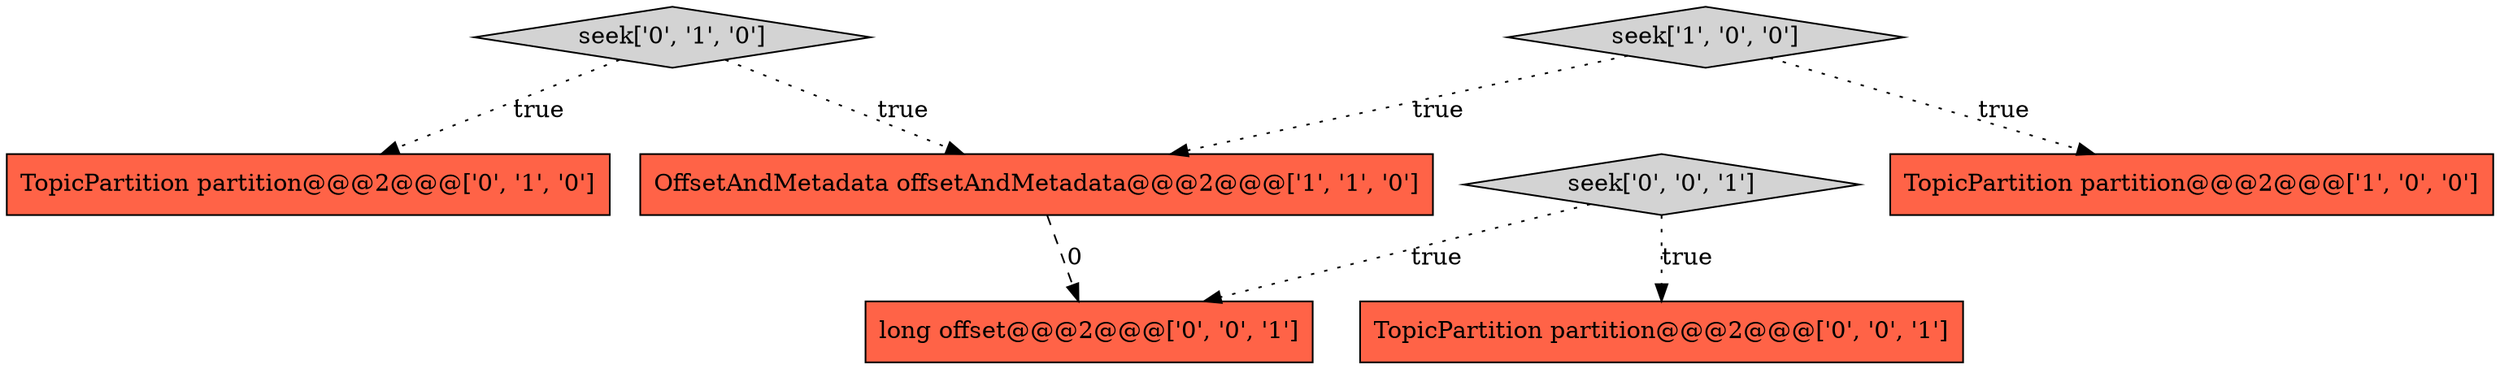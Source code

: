 digraph {
2 [style = filled, label = "OffsetAndMetadata offsetAndMetadata@@@2@@@['1', '1', '0']", fillcolor = tomato, shape = box image = "AAA0AAABBB1BBB"];
7 [style = filled, label = "long offset@@@2@@@['0', '0', '1']", fillcolor = tomato, shape = box image = "AAA0AAABBB3BBB"];
3 [style = filled, label = "seek['0', '1', '0']", fillcolor = lightgray, shape = diamond image = "AAA0AAABBB2BBB"];
1 [style = filled, label = "TopicPartition partition@@@2@@@['1', '0', '0']", fillcolor = tomato, shape = box image = "AAA0AAABBB1BBB"];
0 [style = filled, label = "seek['1', '0', '0']", fillcolor = lightgray, shape = diamond image = "AAA0AAABBB1BBB"];
6 [style = filled, label = "TopicPartition partition@@@2@@@['0', '0', '1']", fillcolor = tomato, shape = box image = "AAA0AAABBB3BBB"];
4 [style = filled, label = "TopicPartition partition@@@2@@@['0', '1', '0']", fillcolor = tomato, shape = box image = "AAA0AAABBB2BBB"];
5 [style = filled, label = "seek['0', '0', '1']", fillcolor = lightgray, shape = diamond image = "AAA0AAABBB3BBB"];
0->2 [style = dotted, label="true"];
5->6 [style = dotted, label="true"];
2->7 [style = dashed, label="0"];
0->1 [style = dotted, label="true"];
3->4 [style = dotted, label="true"];
5->7 [style = dotted, label="true"];
3->2 [style = dotted, label="true"];
}

